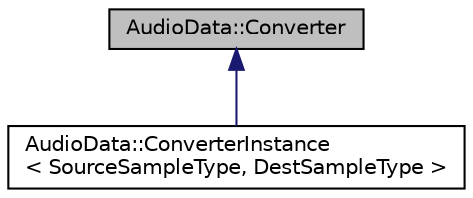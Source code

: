 digraph "AudioData::Converter"
{
  bgcolor="transparent";
  edge [fontname="Helvetica",fontsize="10",labelfontname="Helvetica",labelfontsize="10"];
  node [fontname="Helvetica",fontsize="10",shape=record];
  Node0 [label="AudioData::Converter",height=0.2,width=0.4,color="black", fillcolor="grey75", style="filled", fontcolor="black"];
  Node0 -> Node1 [dir="back",color="midnightblue",fontsize="10",style="solid",fontname="Helvetica"];
  Node1 [label="AudioData::ConverterInstance\l\< SourceSampleType, DestSampleType \>",height=0.2,width=0.4,color="black",URL="$classAudioData_1_1ConverterInstance.html",tooltip="A class that converts between two templated AudioData::Pointer types, and which implements the AudioD..."];
}

